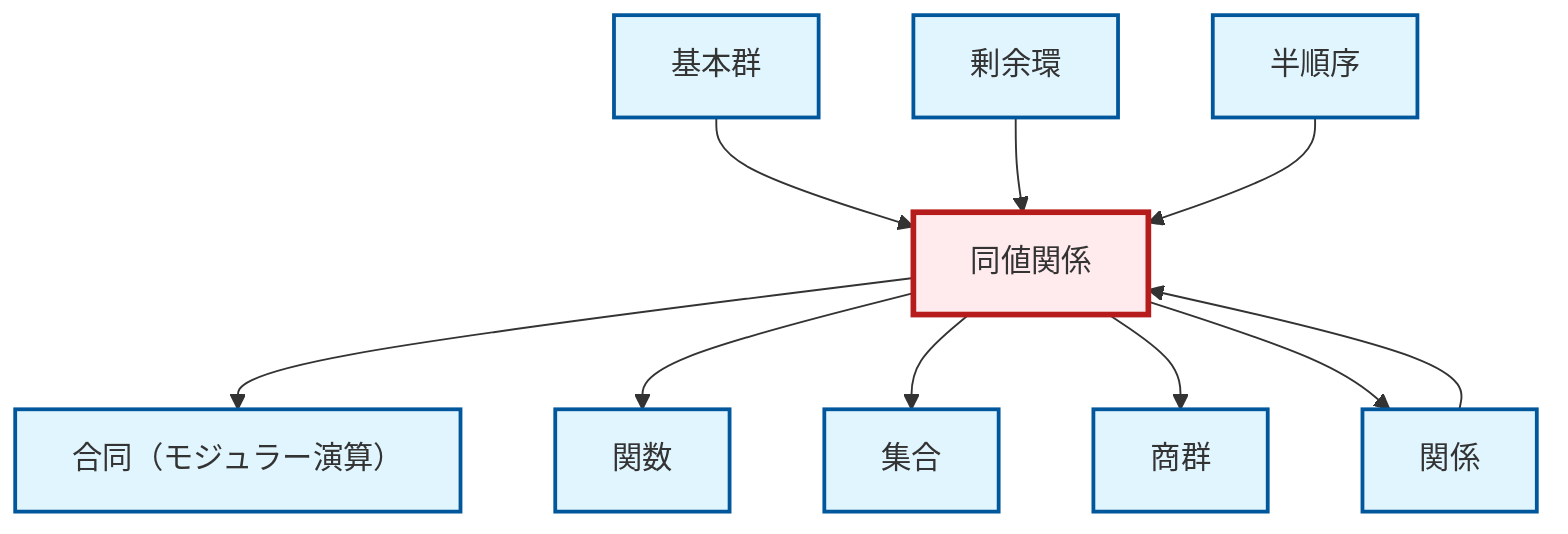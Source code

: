 graph TD
    classDef definition fill:#e1f5fe,stroke:#01579b,stroke-width:2px
    classDef theorem fill:#f3e5f5,stroke:#4a148c,stroke-width:2px
    classDef axiom fill:#fff3e0,stroke:#e65100,stroke-width:2px
    classDef example fill:#e8f5e9,stroke:#1b5e20,stroke-width:2px
    classDef current fill:#ffebee,stroke:#b71c1c,stroke-width:3px
    def-quotient-group["商群"]:::definition
    def-equivalence-relation["同値関係"]:::definition
    def-congruence["合同（モジュラー演算）"]:::definition
    def-relation["関係"]:::definition
    def-fundamental-group["基本群"]:::definition
    def-partial-order["半順序"]:::definition
    def-set["集合"]:::definition
    def-function["関数"]:::definition
    def-quotient-ring["剰余環"]:::definition
    def-fundamental-group --> def-equivalence-relation
    def-equivalence-relation --> def-congruence
    def-relation --> def-equivalence-relation
    def-quotient-ring --> def-equivalence-relation
    def-equivalence-relation --> def-function
    def-equivalence-relation --> def-set
    def-equivalence-relation --> def-quotient-group
    def-partial-order --> def-equivalence-relation
    def-equivalence-relation --> def-relation
    class def-equivalence-relation current